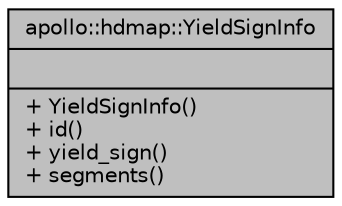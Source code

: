 digraph "apollo::hdmap::YieldSignInfo"
{
  edge [fontname="Helvetica",fontsize="10",labelfontname="Helvetica",labelfontsize="10"];
  node [fontname="Helvetica",fontsize="10",shape=record];
  Node1 [label="{apollo::hdmap::YieldSignInfo\n||+ YieldSignInfo()\l+ id()\l+ yield_sign()\l+ segments()\l}",height=0.2,width=0.4,color="black", fillcolor="grey75", style="filled" fontcolor="black"];
}
